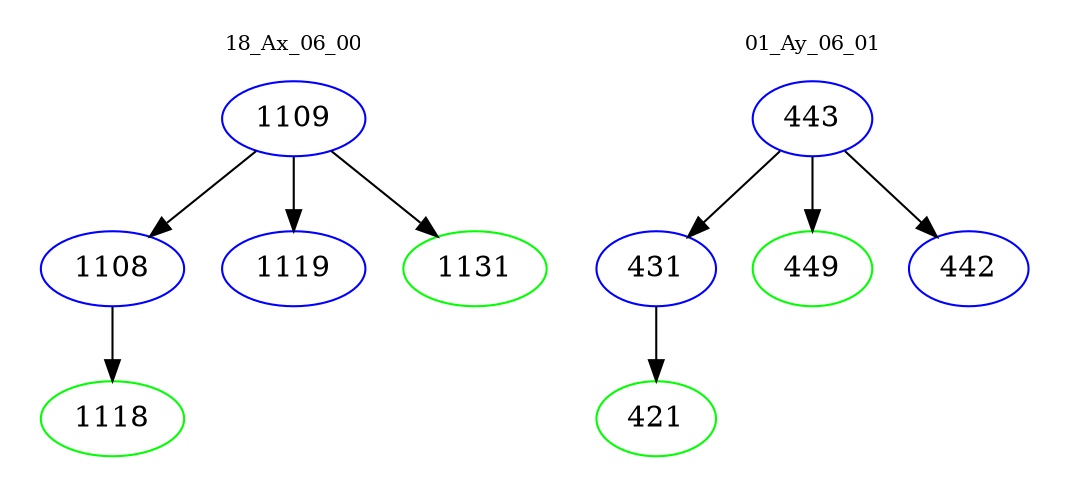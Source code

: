 digraph{
subgraph cluster_0 {
color = white
label = "18_Ax_06_00";
fontsize=10;
T0_1109 [label="1109", color="blue"]
T0_1109 -> T0_1108 [color="black"]
T0_1108 [label="1108", color="blue"]
T0_1108 -> T0_1118 [color="black"]
T0_1118 [label="1118", color="green"]
T0_1109 -> T0_1119 [color="black"]
T0_1119 [label="1119", color="blue"]
T0_1109 -> T0_1131 [color="black"]
T0_1131 [label="1131", color="green"]
}
subgraph cluster_1 {
color = white
label = "01_Ay_06_01";
fontsize=10;
T1_443 [label="443", color="blue"]
T1_443 -> T1_431 [color="black"]
T1_431 [label="431", color="blue"]
T1_431 -> T1_421 [color="black"]
T1_421 [label="421", color="green"]
T1_443 -> T1_449 [color="black"]
T1_449 [label="449", color="green"]
T1_443 -> T1_442 [color="black"]
T1_442 [label="442", color="blue"]
}
}
